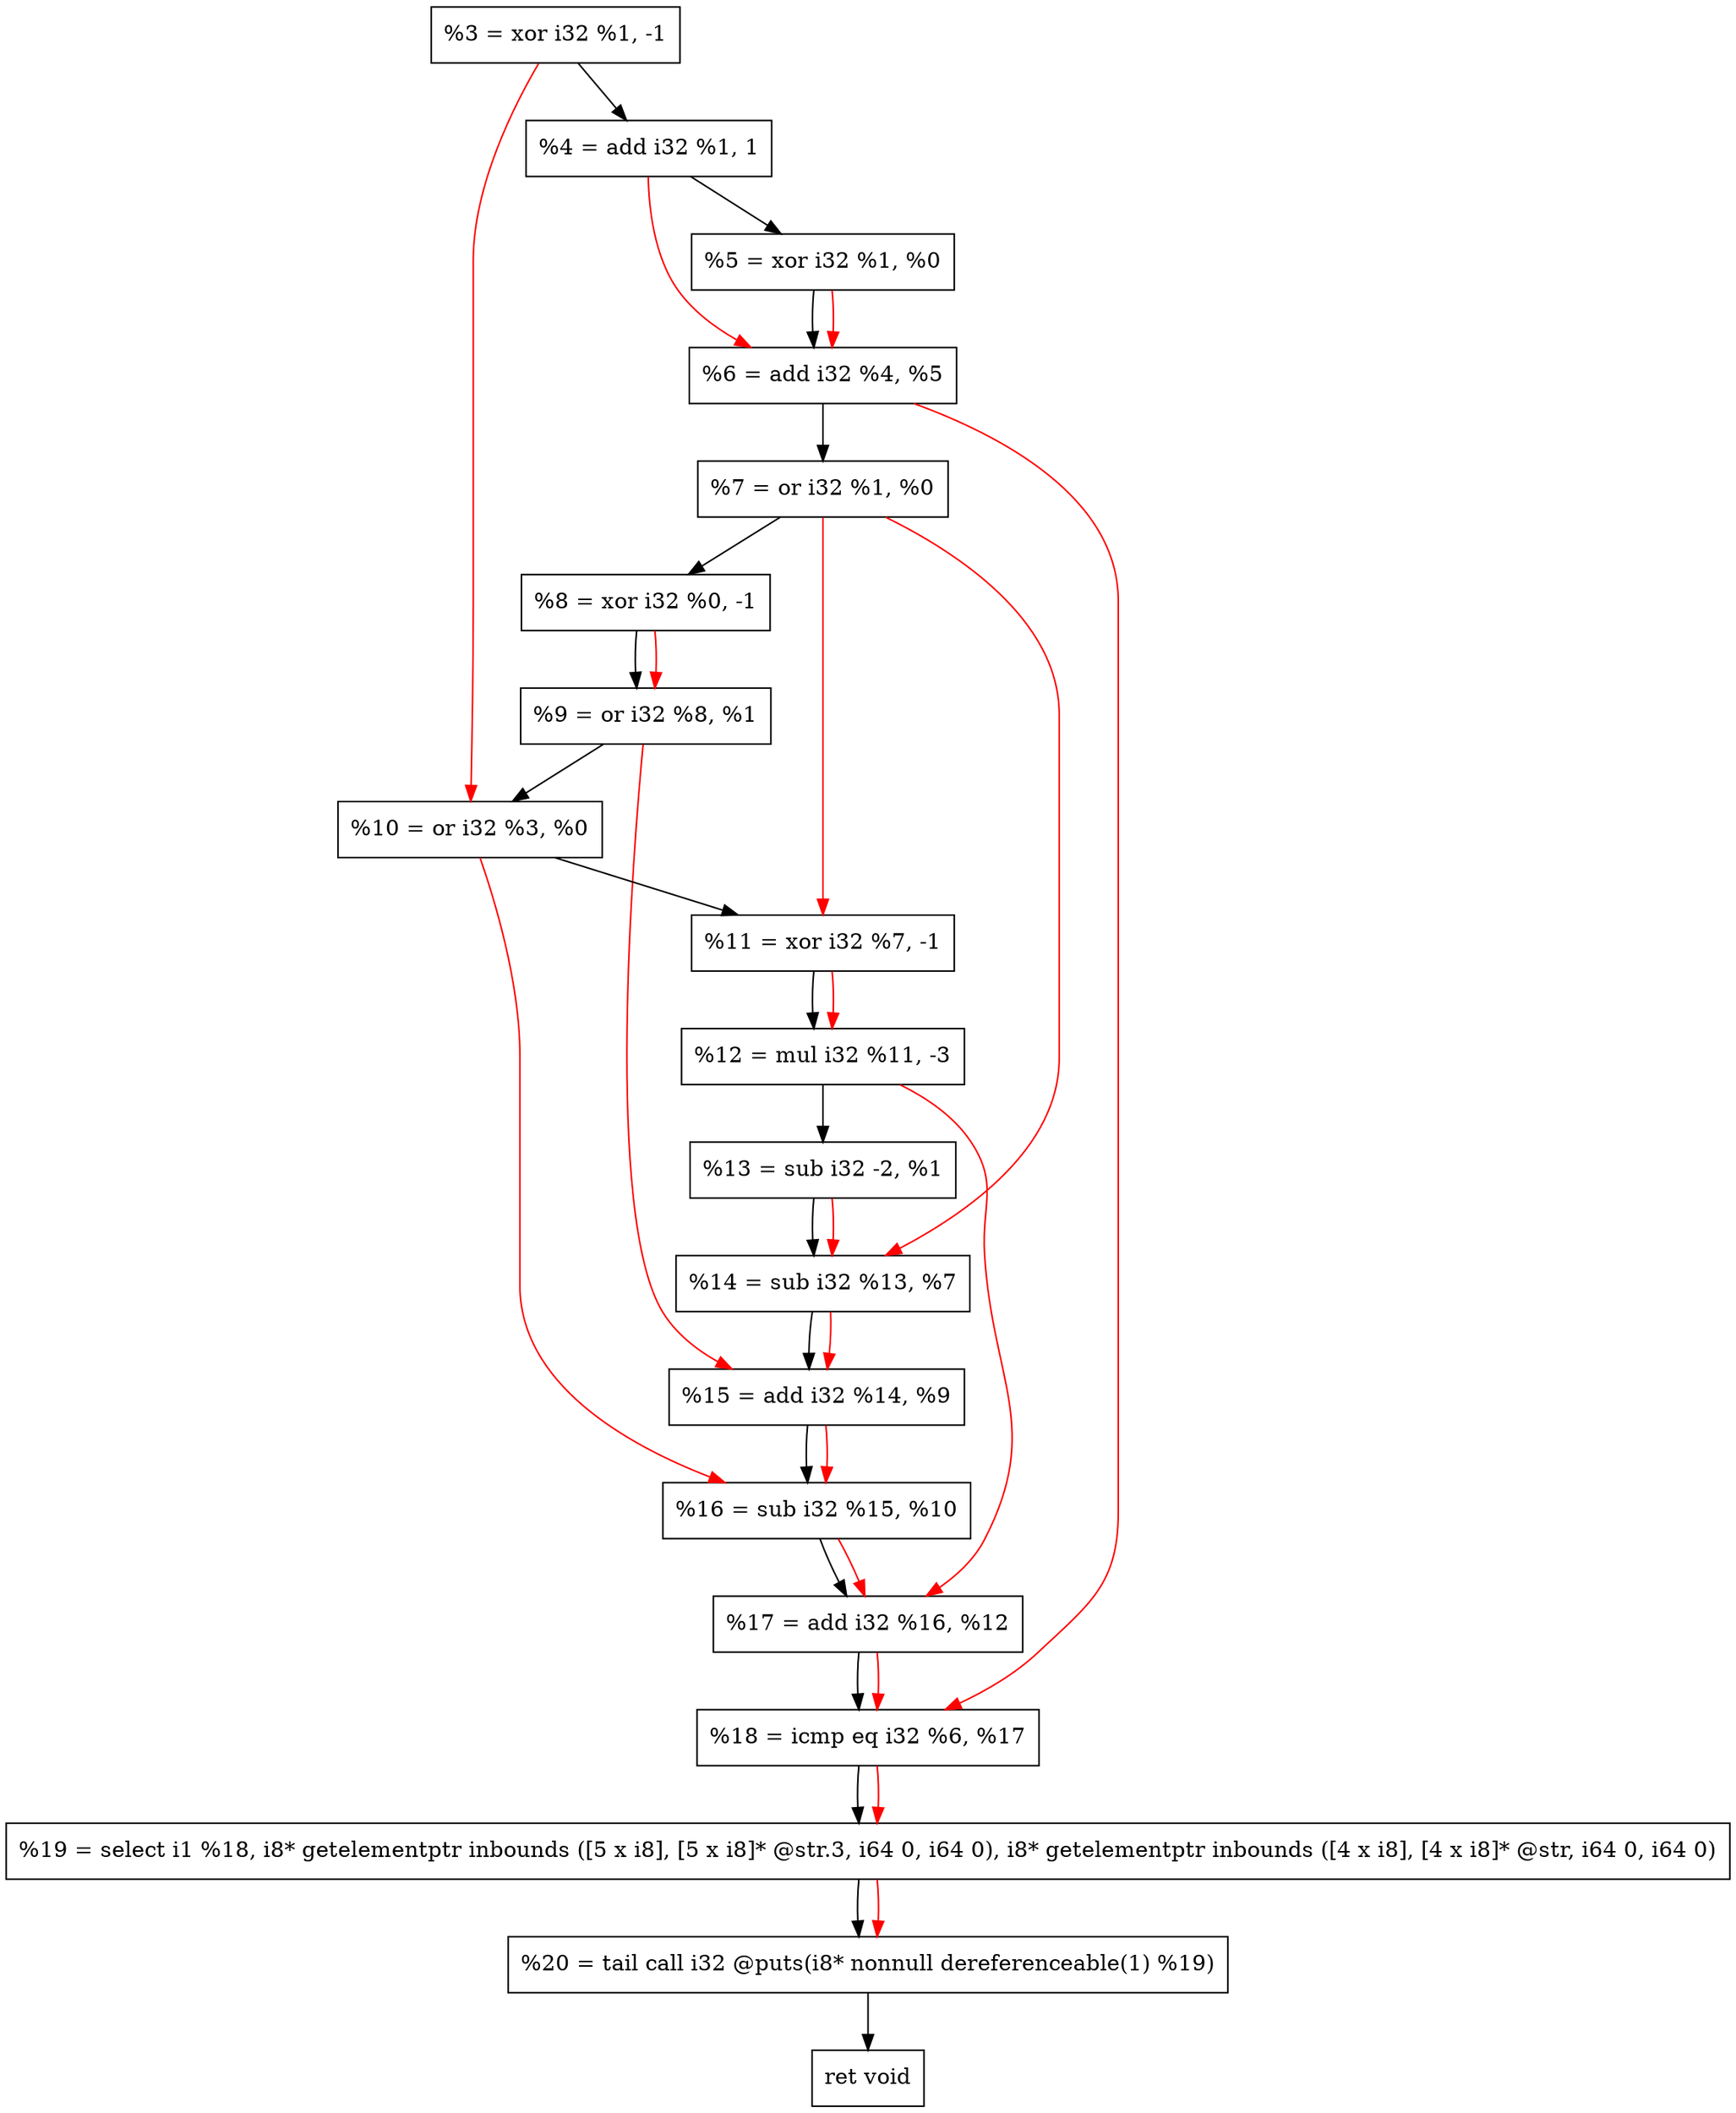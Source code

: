digraph "DFG for'crackme' function" {
	Node0xccba00[shape=record, label="  %3 = xor i32 %1, -1"];
	Node0xccbaa0[shape=record, label="  %4 = add i32 %1, 1"];
	Node0xccbb60[shape=record, label="  %5 = xor i32 %1, %0"];
	Node0xccbbd0[shape=record, label="  %6 = add i32 %4, %5"];
	Node0xccbc40[shape=record, label="  %7 = or i32 %1, %0"];
	Node0xccbcb0[shape=record, label="  %8 = xor i32 %0, -1"];
	Node0xccbd20[shape=record, label="  %9 = or i32 %8, %1"];
	Node0xccbd90[shape=record, label="  %10 = or i32 %3, %0"];
	Node0xccbe00[shape=record, label="  %11 = xor i32 %7, -1"];
	Node0xccbe70[shape=record, label="  %12 = mul i32 %11, -3"];
	Node0xccbf10[shape=record, label="  %13 = sub i32 -2, %1"];
	Node0xccbf80[shape=record, label="  %14 = sub i32 %13, %7"];
	Node0xccbff0[shape=record, label="  %15 = add i32 %14, %9"];
	Node0xccc060[shape=record, label="  %16 = sub i32 %15, %10"];
	Node0xccc0d0[shape=record, label="  %17 = add i32 %16, %12"];
	Node0xccc140[shape=record, label="  %18 = icmp eq i32 %6, %17"];
	Node0xc6c268[shape=record, label="  %19 = select i1 %18, i8* getelementptr inbounds ([5 x i8], [5 x i8]* @str.3, i64 0, i64 0), i8* getelementptr inbounds ([4 x i8], [4 x i8]* @str, i64 0, i64 0)"];
	Node0xccc5e0[shape=record, label="  %20 = tail call i32 @puts(i8* nonnull dereferenceable(1) %19)"];
	Node0xccc630[shape=record, label="  ret void"];
	Node0xccba00 -> Node0xccbaa0;
	Node0xccbaa0 -> Node0xccbb60;
	Node0xccbb60 -> Node0xccbbd0;
	Node0xccbbd0 -> Node0xccbc40;
	Node0xccbc40 -> Node0xccbcb0;
	Node0xccbcb0 -> Node0xccbd20;
	Node0xccbd20 -> Node0xccbd90;
	Node0xccbd90 -> Node0xccbe00;
	Node0xccbe00 -> Node0xccbe70;
	Node0xccbe70 -> Node0xccbf10;
	Node0xccbf10 -> Node0xccbf80;
	Node0xccbf80 -> Node0xccbff0;
	Node0xccbff0 -> Node0xccc060;
	Node0xccc060 -> Node0xccc0d0;
	Node0xccc0d0 -> Node0xccc140;
	Node0xccc140 -> Node0xc6c268;
	Node0xc6c268 -> Node0xccc5e0;
	Node0xccc5e0 -> Node0xccc630;
edge [color=red]
	Node0xccbaa0 -> Node0xccbbd0;
	Node0xccbb60 -> Node0xccbbd0;
	Node0xccbcb0 -> Node0xccbd20;
	Node0xccba00 -> Node0xccbd90;
	Node0xccbc40 -> Node0xccbe00;
	Node0xccbe00 -> Node0xccbe70;
	Node0xccbf10 -> Node0xccbf80;
	Node0xccbc40 -> Node0xccbf80;
	Node0xccbf80 -> Node0xccbff0;
	Node0xccbd20 -> Node0xccbff0;
	Node0xccbff0 -> Node0xccc060;
	Node0xccbd90 -> Node0xccc060;
	Node0xccc060 -> Node0xccc0d0;
	Node0xccbe70 -> Node0xccc0d0;
	Node0xccbbd0 -> Node0xccc140;
	Node0xccc0d0 -> Node0xccc140;
	Node0xccc140 -> Node0xc6c268;
	Node0xc6c268 -> Node0xccc5e0;
}
